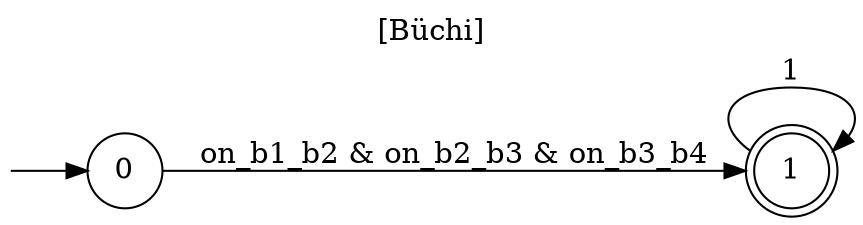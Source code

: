 digraph "" {
  rankdir=LR
  label="[Büchi]"
  labelloc="t"
  node [shape="circle"]
  I [label="", style=invis, width=0]
  I -> 0
  0 [label="0"]
  0 -> 1 [label="on_b1_b2 & on_b2_b3 & on_b3_b4"]
  1 [label="1", peripheries=2]
  1 -> 1 [label="1"]
}
